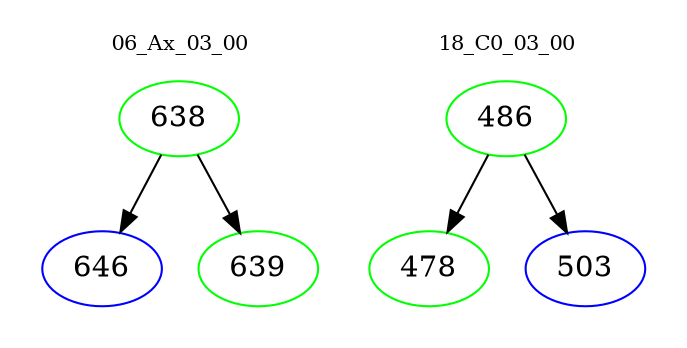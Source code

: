 digraph{
subgraph cluster_0 {
color = white
label = "06_Ax_03_00";
fontsize=10;
T0_638 [label="638", color="green"]
T0_638 -> T0_646 [color="black"]
T0_646 [label="646", color="blue"]
T0_638 -> T0_639 [color="black"]
T0_639 [label="639", color="green"]
}
subgraph cluster_1 {
color = white
label = "18_C0_03_00";
fontsize=10;
T1_486 [label="486", color="green"]
T1_486 -> T1_478 [color="black"]
T1_478 [label="478", color="green"]
T1_486 -> T1_503 [color="black"]
T1_503 [label="503", color="blue"]
}
}
